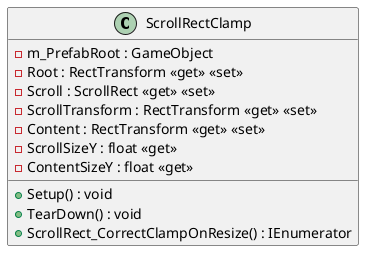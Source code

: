 @startuml
class ScrollRectClamp {
    - m_PrefabRoot : GameObject
    - Root : RectTransform <<get>> <<set>>
    - Scroll : ScrollRect <<get>> <<set>>
    - ScrollTransform : RectTransform <<get>> <<set>>
    - Content : RectTransform <<get>> <<set>>
    - ScrollSizeY : float <<get>>
    - ContentSizeY : float <<get>>
    + Setup() : void
    + TearDown() : void
    + ScrollRect_CorrectClampOnResize() : IEnumerator
}
@enduml
